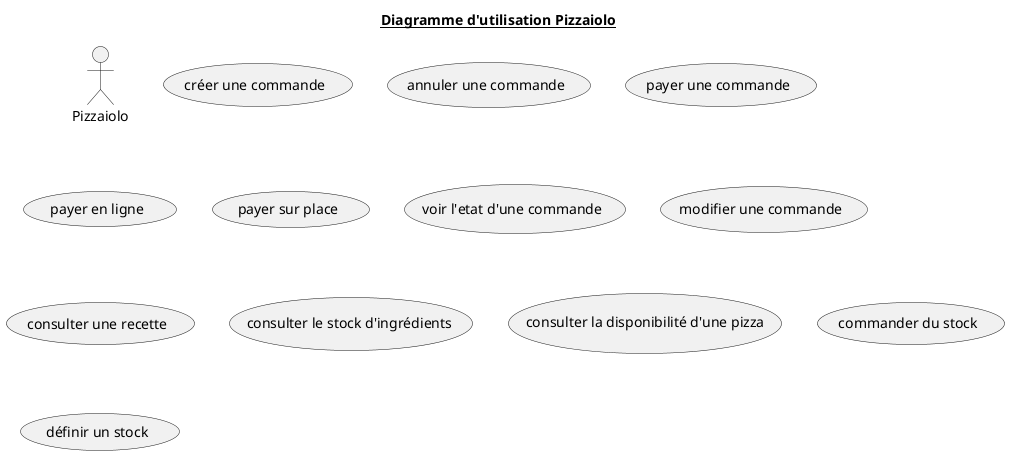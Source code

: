 @startuml Pizzaiolo_UseCaseDiagram

title <u>Diagramme d'utilisation Pizzaiolo</u>

actor Pizzaiolo as P

(créer une commande)
(annuler une commande)
(payer une commande)
    (payer en ligne)
    (payer sur place)
(voir l'etat d'une commande)
(modifier une commande)
(consulter une recette)
(consulter le stock d'ingrédients)
(consulter la disponibilité d'une pizza)
(commander du stock)
    (définir un stock)

@enduml